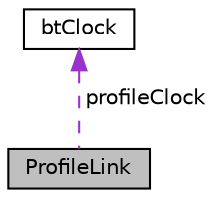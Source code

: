 digraph "ProfileLink"
{
  edge [fontname="Helvetica",fontsize="10",labelfontname="Helvetica",labelfontsize="10"];
  node [fontname="Helvetica",fontsize="10",shape=record];
  Node1 [label="ProfileLink",height=0.2,width=0.4,color="black", fillcolor="grey75", style="filled", fontcolor="black"];
  Node2 -> Node1 [dir="back",color="darkorchid3",fontsize="10",style="dashed",label=" profileClock" ,fontname="Helvetica"];
  Node2 [label="btClock",height=0.2,width=0.4,color="black", fillcolor="white", style="filled",URL="$d1/d14/classbt_clock.html",tooltip="The btClock is a portable basic clock that measures accurate time in seconds, use for profiling..."];
}
